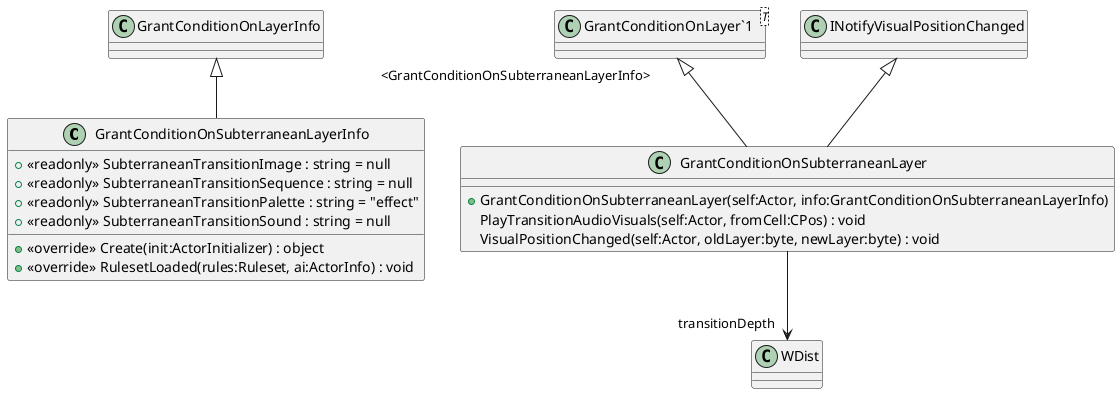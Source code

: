 @startuml
class GrantConditionOnSubterraneanLayerInfo {
    + <<readonly>> SubterraneanTransitionImage : string = null
    + <<readonly>> SubterraneanTransitionSequence : string = null
    + <<readonly>> SubterraneanTransitionPalette : string = "effect"
    + <<readonly>> SubterraneanTransitionSound : string = null
    + <<override>> Create(init:ActorInitializer) : object
    + <<override>> RulesetLoaded(rules:Ruleset, ai:ActorInfo) : void
}
class GrantConditionOnSubterraneanLayer {
    + GrantConditionOnSubterraneanLayer(self:Actor, info:GrantConditionOnSubterraneanLayerInfo)
    PlayTransitionAudioVisuals(self:Actor, fromCell:CPos) : void
    VisualPositionChanged(self:Actor, oldLayer:byte, newLayer:byte) : void
}
class "GrantConditionOnLayer`1"<T> {
}
GrantConditionOnLayerInfo <|-- GrantConditionOnSubterraneanLayerInfo
"GrantConditionOnLayer`1" "<GrantConditionOnSubterraneanLayerInfo>" <|-- GrantConditionOnSubterraneanLayer
INotifyVisualPositionChanged <|-- GrantConditionOnSubterraneanLayer
GrantConditionOnSubterraneanLayer --> "transitionDepth" WDist
@enduml
